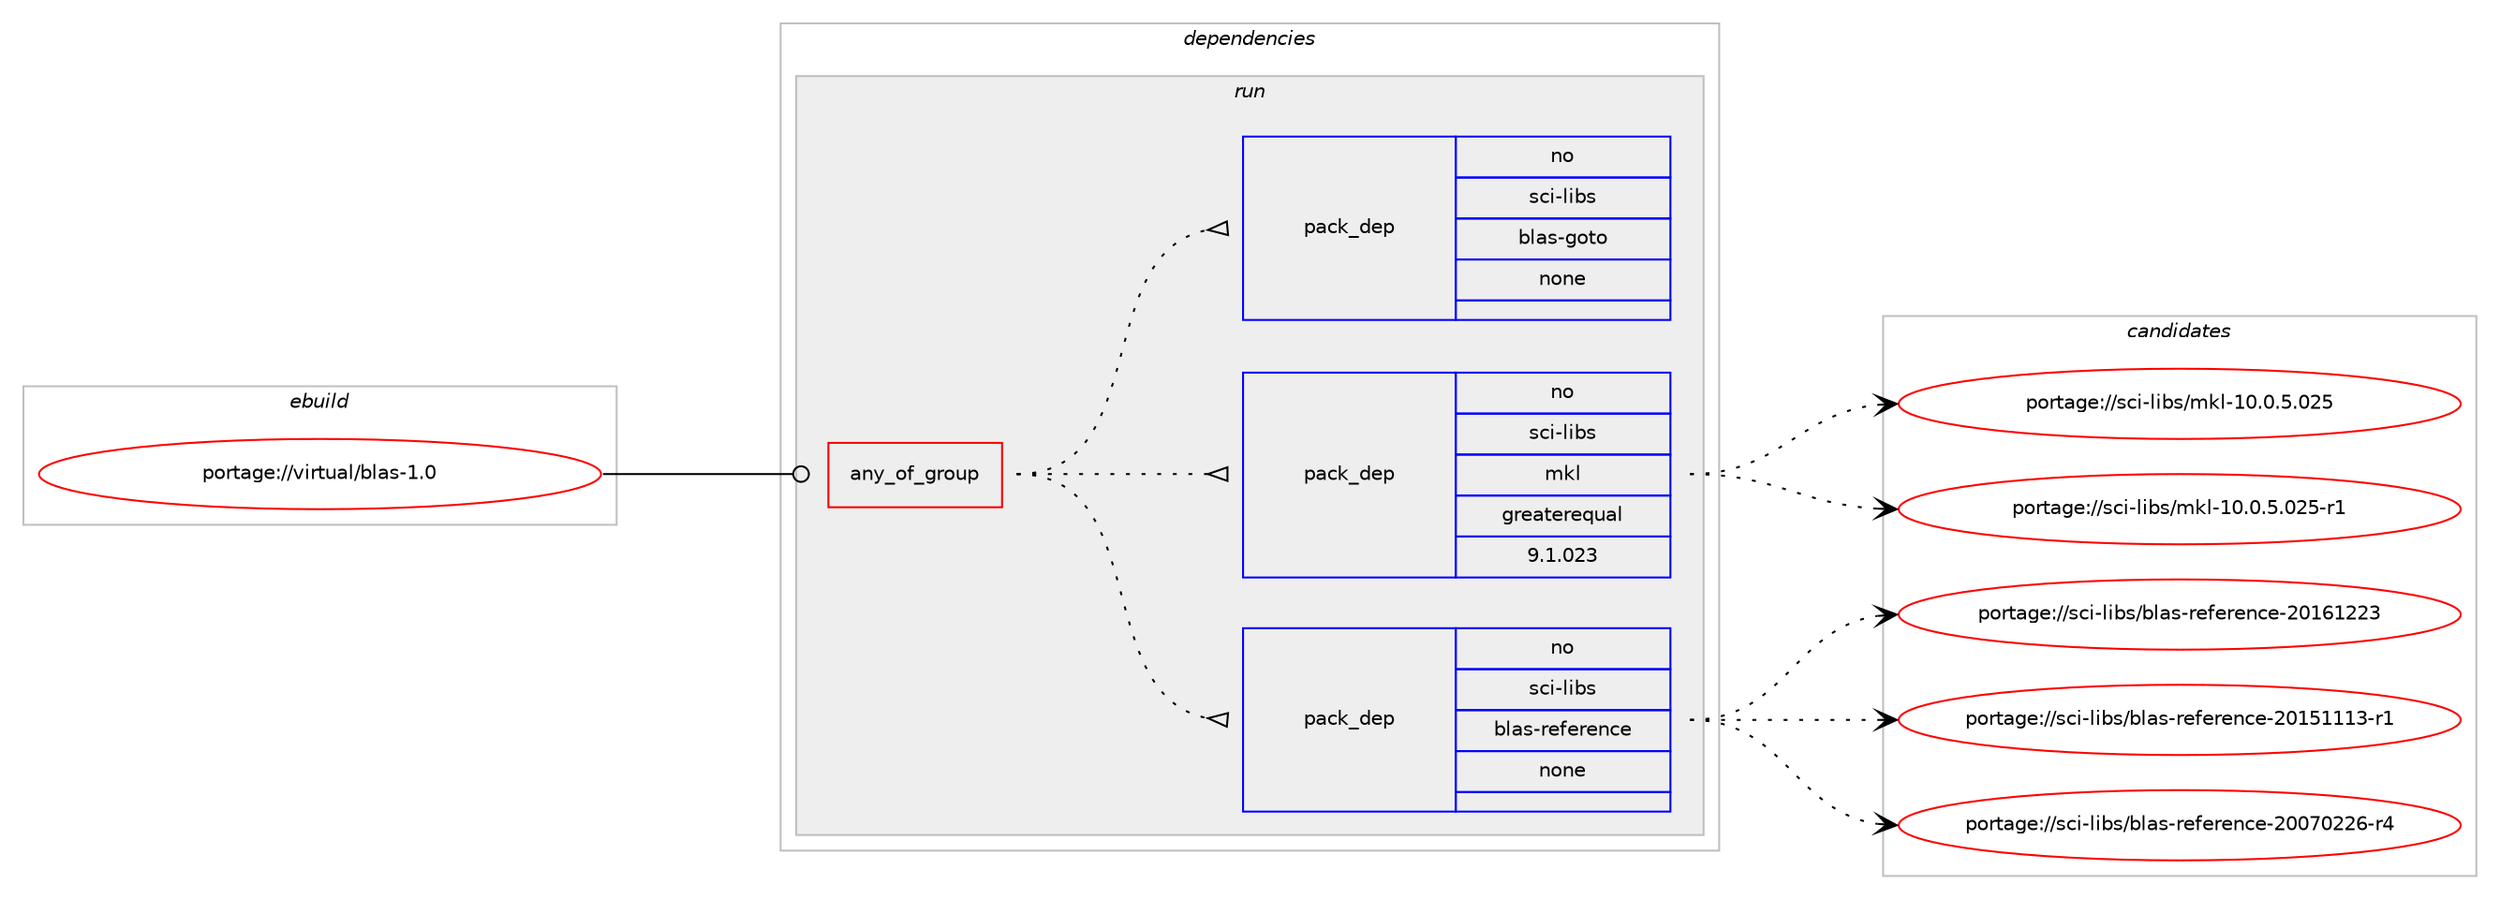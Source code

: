 digraph prolog {

# *************
# Graph options
# *************

newrank=true;
concentrate=true;
compound=true;
graph [rankdir=LR,fontname=Helvetica,fontsize=10,ranksep=1.5];#, ranksep=2.5, nodesep=0.2];
edge  [arrowhead=vee];
node  [fontname=Helvetica,fontsize=10];

# **********
# The ebuild
# **********

subgraph cluster_leftcol {
color=gray;
rank=same;
label=<<i>ebuild</i>>;
id [label="portage://virtual/blas-1.0", color=red, width=4, href="../virtual/blas-1.0.svg"];
}

# ****************
# The dependencies
# ****************

subgraph cluster_midcol {
color=gray;
label=<<i>dependencies</i>>;
subgraph cluster_compile {
fillcolor="#eeeeee";
style=filled;
label=<<i>compile</i>>;
}
subgraph cluster_compileandrun {
fillcolor="#eeeeee";
style=filled;
label=<<i>compile and run</i>>;
}
subgraph cluster_run {
fillcolor="#eeeeee";
style=filled;
label=<<i>run</i>>;
subgraph any683 {
dependency27944 [label=<<TABLE BORDER="0" CELLBORDER="1" CELLSPACING="0" CELLPADDING="4"><TR><TD CELLPADDING="10">any_of_group</TD></TR></TABLE>>, shape=none, color=red];subgraph pack22521 {
dependency27945 [label=<<TABLE BORDER="0" CELLBORDER="1" CELLSPACING="0" CELLPADDING="4" WIDTH="220"><TR><TD ROWSPAN="6" CELLPADDING="30">pack_dep</TD></TR><TR><TD WIDTH="110">no</TD></TR><TR><TD>sci-libs</TD></TR><TR><TD>blas-reference</TD></TR><TR><TD>none</TD></TR><TR><TD></TD></TR></TABLE>>, shape=none, color=blue];
}
dependency27944:e -> dependency27945:w [weight=20,style="dotted",arrowhead="oinv"];
subgraph pack22522 {
dependency27946 [label=<<TABLE BORDER="0" CELLBORDER="1" CELLSPACING="0" CELLPADDING="4" WIDTH="220"><TR><TD ROWSPAN="6" CELLPADDING="30">pack_dep</TD></TR><TR><TD WIDTH="110">no</TD></TR><TR><TD>sci-libs</TD></TR><TR><TD>mkl</TD></TR><TR><TD>greaterequal</TD></TR><TR><TD>9.1.023</TD></TR></TABLE>>, shape=none, color=blue];
}
dependency27944:e -> dependency27946:w [weight=20,style="dotted",arrowhead="oinv"];
subgraph pack22523 {
dependency27947 [label=<<TABLE BORDER="0" CELLBORDER="1" CELLSPACING="0" CELLPADDING="4" WIDTH="220"><TR><TD ROWSPAN="6" CELLPADDING="30">pack_dep</TD></TR><TR><TD WIDTH="110">no</TD></TR><TR><TD>sci-libs</TD></TR><TR><TD>blas-goto</TD></TR><TR><TD>none</TD></TR><TR><TD></TD></TR></TABLE>>, shape=none, color=blue];
}
dependency27944:e -> dependency27947:w [weight=20,style="dotted",arrowhead="oinv"];
}
id:e -> dependency27944:w [weight=20,style="solid",arrowhead="odot"];
}
}

# **************
# The candidates
# **************

subgraph cluster_choices {
rank=same;
color=gray;
label=<<i>candidates</i>>;

subgraph choice22521 {
color=black;
nodesep=1;
choice1159910545108105981154798108971154511410110210111410111099101455048495449505051 [label="portage://sci-libs/blas-reference-20161223", color=red, width=4,href="../sci-libs/blas-reference-20161223.svg"];
choice11599105451081059811547981089711545114101102101114101110991014550484953494949514511449 [label="portage://sci-libs/blas-reference-20151113-r1", color=red, width=4,href="../sci-libs/blas-reference-20151113-r1.svg"];
choice11599105451081059811547981089711545114101102101114101110991014550484855485050544511452 [label="portage://sci-libs/blas-reference-20070226-r4", color=red, width=4,href="../sci-libs/blas-reference-20070226-r4.svg"];
dependency27945:e -> choice1159910545108105981154798108971154511410110210111410111099101455048495449505051:w [style=dotted,weight="100"];
dependency27945:e -> choice11599105451081059811547981089711545114101102101114101110991014550484953494949514511449:w [style=dotted,weight="100"];
dependency27945:e -> choice11599105451081059811547981089711545114101102101114101110991014550484855485050544511452:w [style=dotted,weight="100"];
}
subgraph choice22522 {
color=black;
nodesep=1;
choice1159910545108105981154710910710845494846484653464850534511449 [label="portage://sci-libs/mkl-10.0.5.025-r1", color=red, width=4,href="../sci-libs/mkl-10.0.5.025-r1.svg"];
choice115991054510810598115471091071084549484648465346485053 [label="portage://sci-libs/mkl-10.0.5.025", color=red, width=4,href="../sci-libs/mkl-10.0.5.025.svg"];
dependency27946:e -> choice1159910545108105981154710910710845494846484653464850534511449:w [style=dotted,weight="100"];
dependency27946:e -> choice115991054510810598115471091071084549484648465346485053:w [style=dotted,weight="100"];
}
subgraph choice22523 {
color=black;
nodesep=1;
}
}

}
